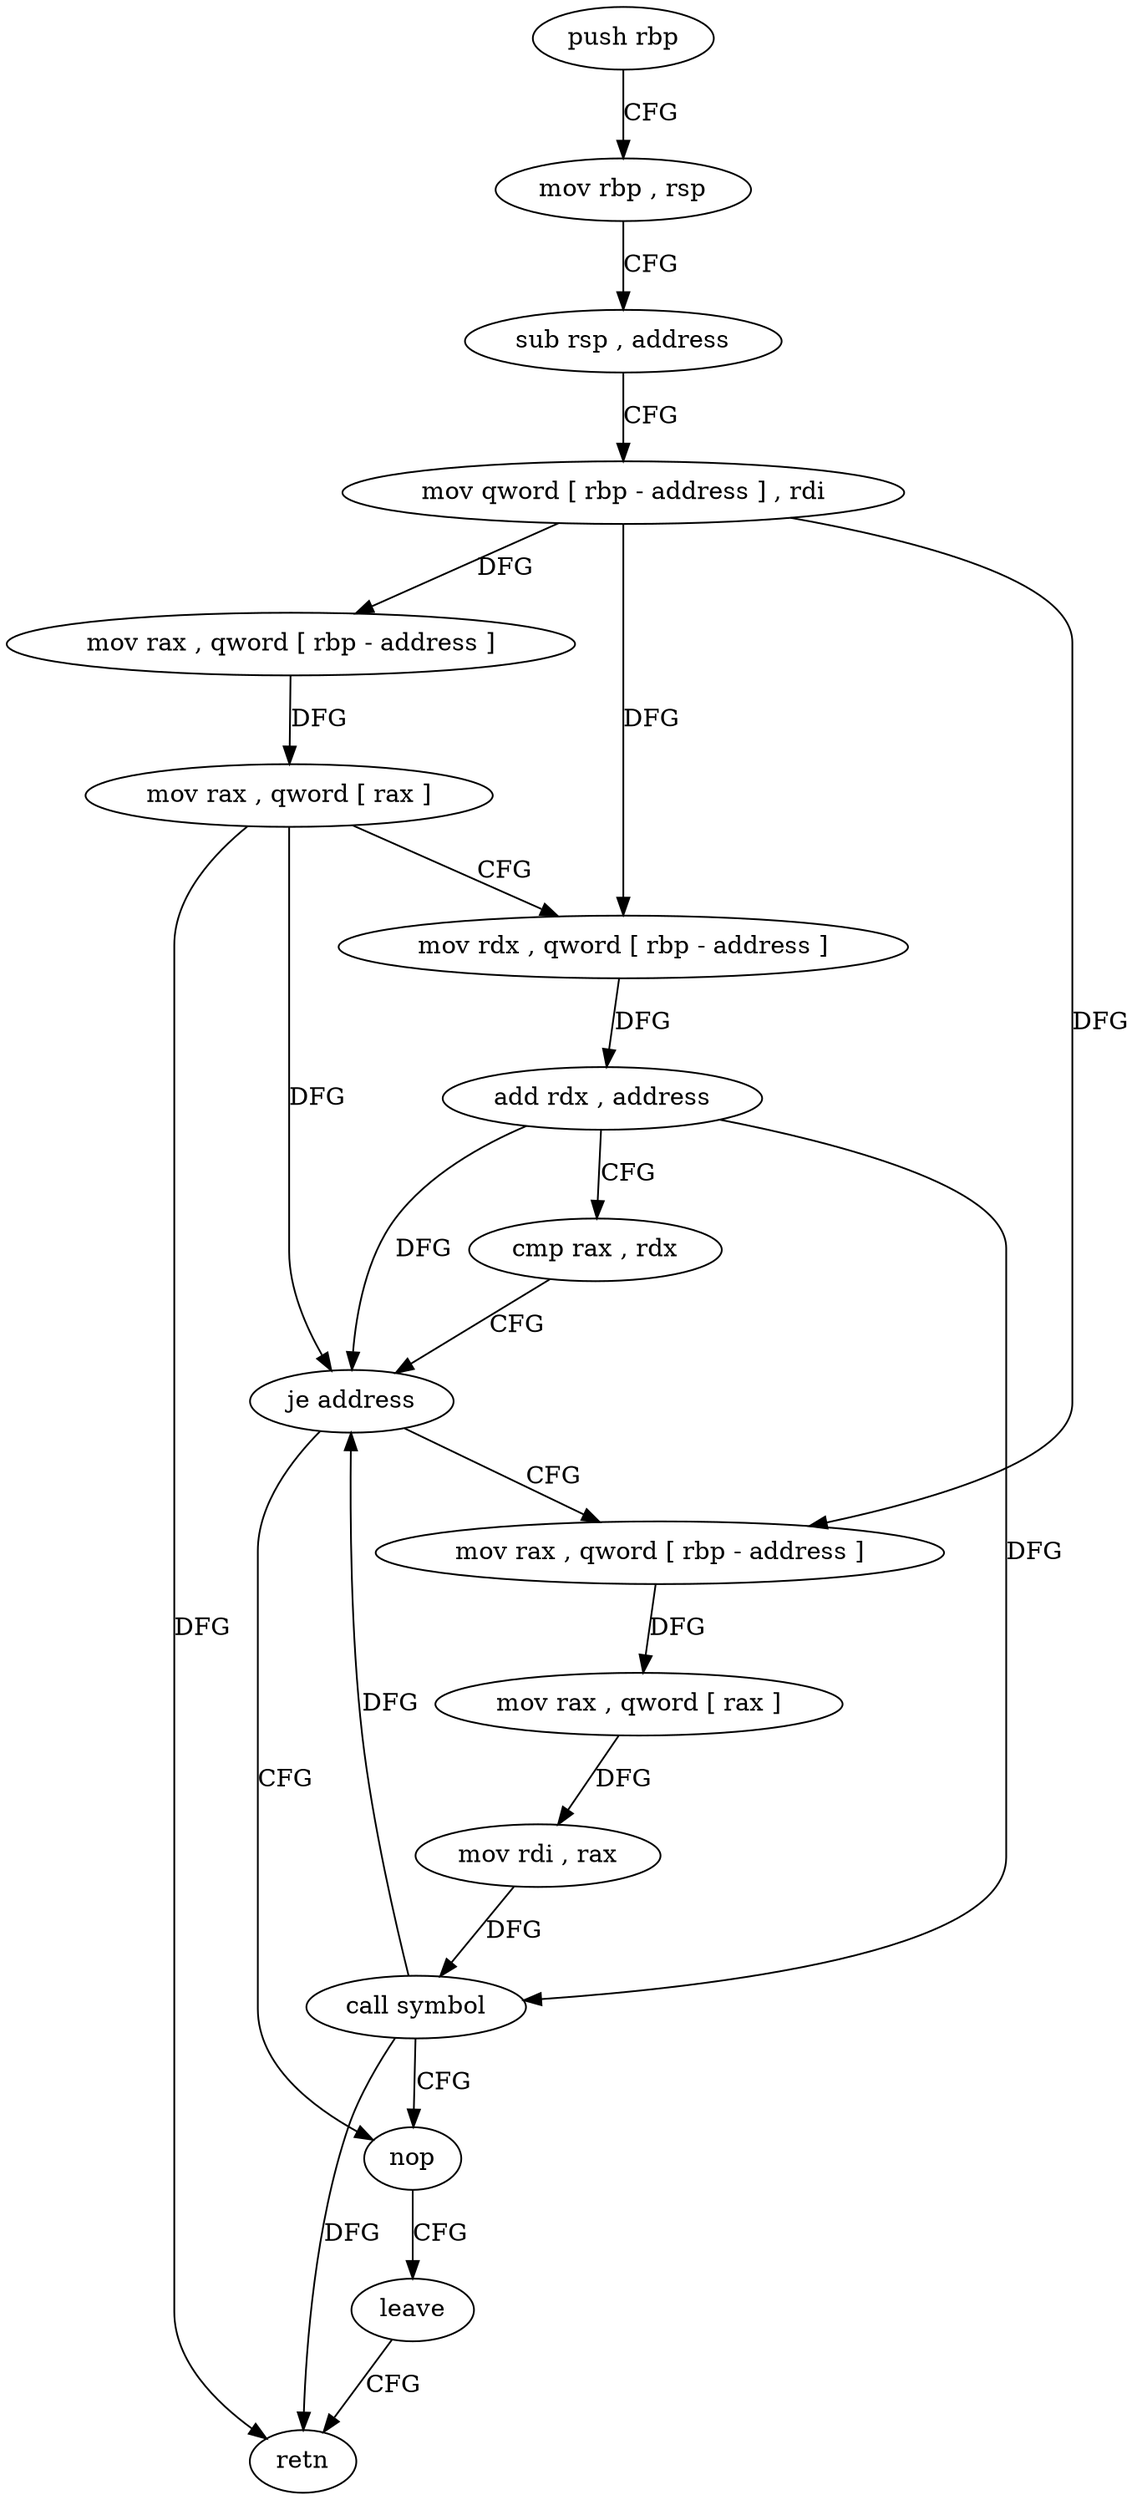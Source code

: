 digraph "func" {
"379169" [label = "push rbp" ]
"379170" [label = "mov rbp , rsp" ]
"379173" [label = "sub rsp , address" ]
"379177" [label = "mov qword [ rbp - address ] , rdi" ]
"379181" [label = "mov rax , qword [ rbp - address ]" ]
"379185" [label = "mov rax , qword [ rax ]" ]
"379188" [label = "mov rdx , qword [ rbp - address ]" ]
"379192" [label = "add rdx , address" ]
"379196" [label = "cmp rax , rdx" ]
"379199" [label = "je address" ]
"379216" [label = "nop" ]
"379201" [label = "mov rax , qword [ rbp - address ]" ]
"379217" [label = "leave" ]
"379218" [label = "retn" ]
"379205" [label = "mov rax , qword [ rax ]" ]
"379208" [label = "mov rdi , rax" ]
"379211" [label = "call symbol" ]
"379169" -> "379170" [ label = "CFG" ]
"379170" -> "379173" [ label = "CFG" ]
"379173" -> "379177" [ label = "CFG" ]
"379177" -> "379181" [ label = "DFG" ]
"379177" -> "379188" [ label = "DFG" ]
"379177" -> "379201" [ label = "DFG" ]
"379181" -> "379185" [ label = "DFG" ]
"379185" -> "379188" [ label = "CFG" ]
"379185" -> "379199" [ label = "DFG" ]
"379185" -> "379218" [ label = "DFG" ]
"379188" -> "379192" [ label = "DFG" ]
"379192" -> "379196" [ label = "CFG" ]
"379192" -> "379199" [ label = "DFG" ]
"379192" -> "379211" [ label = "DFG" ]
"379196" -> "379199" [ label = "CFG" ]
"379199" -> "379216" [ label = "CFG" ]
"379199" -> "379201" [ label = "CFG" ]
"379216" -> "379217" [ label = "CFG" ]
"379201" -> "379205" [ label = "DFG" ]
"379217" -> "379218" [ label = "CFG" ]
"379205" -> "379208" [ label = "DFG" ]
"379208" -> "379211" [ label = "DFG" ]
"379211" -> "379216" [ label = "CFG" ]
"379211" -> "379199" [ label = "DFG" ]
"379211" -> "379218" [ label = "DFG" ]
}
